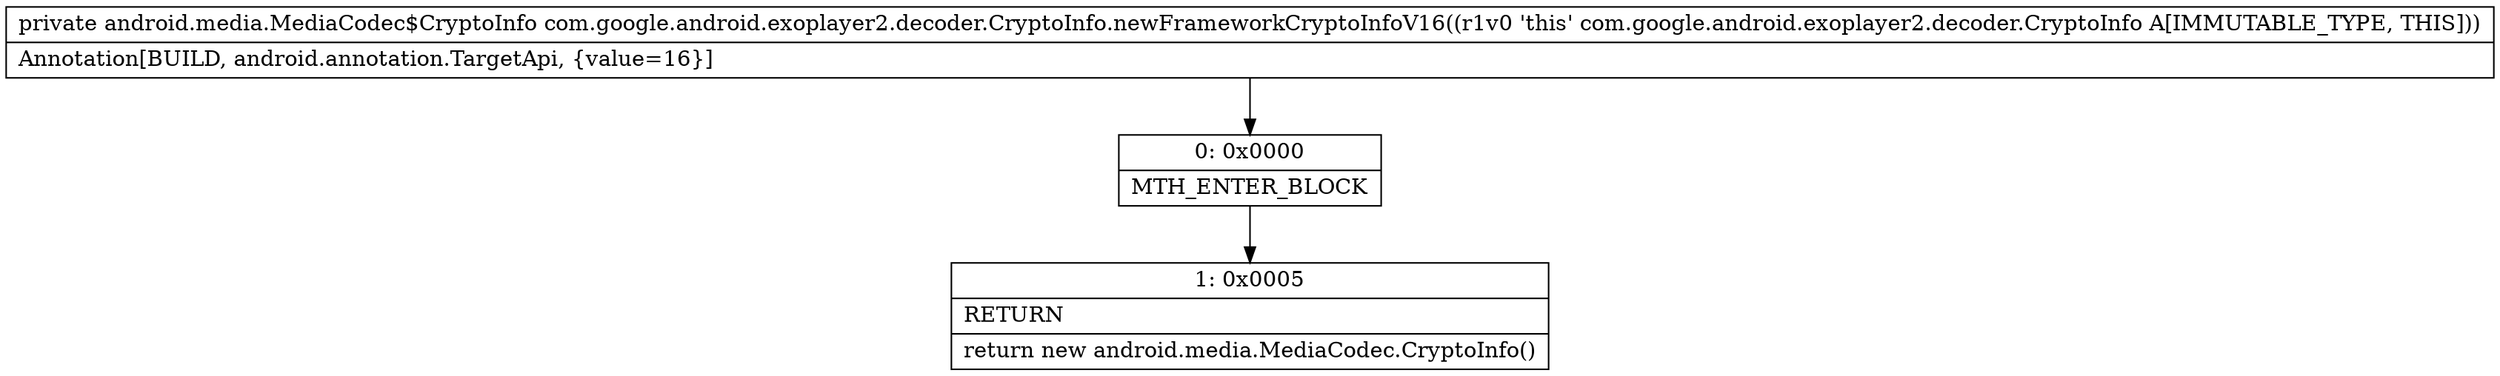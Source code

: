 digraph "CFG forcom.google.android.exoplayer2.decoder.CryptoInfo.newFrameworkCryptoInfoV16()Landroid\/media\/MediaCodec$CryptoInfo;" {
Node_0 [shape=record,label="{0\:\ 0x0000|MTH_ENTER_BLOCK\l}"];
Node_1 [shape=record,label="{1\:\ 0x0005|RETURN\l|return new android.media.MediaCodec.CryptoInfo()\l}"];
MethodNode[shape=record,label="{private android.media.MediaCodec$CryptoInfo com.google.android.exoplayer2.decoder.CryptoInfo.newFrameworkCryptoInfoV16((r1v0 'this' com.google.android.exoplayer2.decoder.CryptoInfo A[IMMUTABLE_TYPE, THIS]))  | Annotation[BUILD, android.annotation.TargetApi, \{value=16\}]\l}"];
MethodNode -> Node_0;
Node_0 -> Node_1;
}

